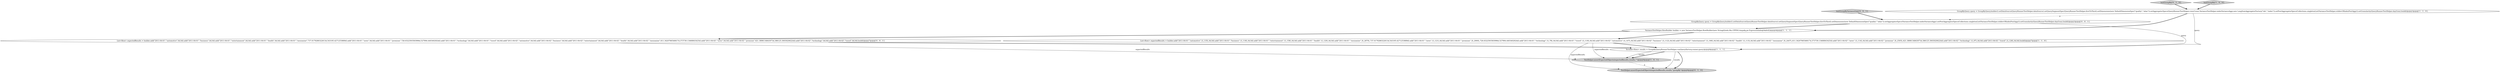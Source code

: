 digraph {
8 [style = filled, label = "testGroupByVarianceOnly['0', '0', '1']", fillcolor = lightgray, shape = diamond image = "AAA0AAABBB3BBB"];
0 [style = filled, label = "TestHelper.assertExpectedObjects(expectedResults,results,\"\")@@@9@@@['1', '0', '1']", fillcolor = lightgray, shape = ellipse image = "AAA0AAABBB1BBB"];
7 [style = filled, label = "testGroupBy['0', '1', '0']", fillcolor = lightgray, shape = diamond image = "AAA0AAABBB2BBB"];
2 [style = filled, label = "Iterable<Row> results = GroupByQueryRunnerTestHelper.runQuery(factory,runner,query)@@@8@@@['1', '1', '1']", fillcolor = white, shape = ellipse image = "AAA0AAABBB1BBB"];
4 [style = filled, label = "VarianceTestHelper.RowBuilder builder = new VarianceTestHelper.RowBuilder(new String((((edu.fdu.CPPDG.tinypdg.pe.ExpressionInfo@9a8c62)@@@4@@@['1', '1', '1']", fillcolor = white, shape = ellipse image = "AAA0AAABBB1BBB"];
3 [style = filled, label = "GroupByQuery query = GroupByQuery.builder().setDataSource(QueryRunnerTestHelper.dataSource).setQuerySegmentSpec(QueryRunnerTestHelper.firstToThird).setDimensions(new DefaultDimensionSpec(\"quality\",\"alias\")).setAggregatorSpecs(QueryRunnerTestHelper.rowsCount,VarianceTestHelper.indexVarianceAggr,new LongSumAggregatorFactory(\"idx\",\"index\")).setPostAggregatorSpecs(Collections.singletonList(VarianceTestHelper.stddevOfIndexPostAggr)).setGranularity(QueryRunnerTestHelper.dayGran).build()@@@3@@@['1', '1', '0']", fillcolor = white, shape = ellipse image = "AAA0AAABBB1BBB"];
5 [style = filled, label = "testGroupBy['1', '0', '0']", fillcolor = lightgray, shape = diamond image = "AAA0AAABBB1BBB"];
10 [style = filled, label = "GroupByQuery query = GroupByQuery.builder().setDataSource(QueryRunnerTestHelper.dataSource).setQuerySegmentSpec(QueryRunnerTestHelper.firstToThird).setDimensions(new DefaultDimensionSpec(\"quality\",\"alias\")).setAggregatorSpecs(VarianceTestHelper.indexVarianceAggr).setPostAggregatorSpecs(Collections.singletonList(VarianceTestHelper.stddevOfIndexPostAggr)).setGranularity(QueryRunnerTestHelper.dayGran).build()@@@3@@@['0', '0', '1']", fillcolor = white, shape = ellipse image = "AAA0AAABBB3BBB"];
9 [style = filled, label = "List<Row> expectedResults = builder.add(\"2011-04-01\",\"automotive\",0d,0d).add(\"2011-04-01\",\"business\",0d,0d).add(\"2011-04-01\",\"entertainment\",0d,0d).add(\"2011-04-01\",\"health\",0d,0d).add(\"2011-04-01\",\"mezzanine\",737.0179286322613d,543195.4271253889d).add(\"2011-04-01\",\"news\",0d,0d).add(\"2011-04-01\",\"premium\",726.6322593583996d,527994.4403402924d).add(\"2011-04-01\",\"technology\",0d,0d).add(\"2011-04-01\",\"travel\",0d,0d).add(\"2011-04-02\",\"automotive\",0d,0d).add(\"2011-04-02\",\"business\",0d,0d).add(\"2011-04-02\",\"entertainment\",0d,0d).add(\"2011-04-02\",\"health\",0d,0d).add(\"2011-04-02\",\"mezzanine\",611.3420766546617d,373739.13468843425d).add(\"2011-04-02\",\"news\",0d,0d).add(\"2011-04-02\",\"premium\",621.3898134843073d,386125.30030206224d).add(\"2011-04-02\",\"technology\",0d,0d).add(\"2011-04-02\",\"travel\",0d,0d).build()@@@7@@@['0', '0', '1']", fillcolor = white, shape = ellipse image = "AAA0AAABBB3BBB"];
1 [style = filled, label = "List<Row> expectedResults = builder.add(\"2011-04-01\",\"automotive\",1L,135L,0d,0d).add(\"2011-04-01\",\"business\",1L,118L,0d,0d).add(\"2011-04-01\",\"entertainment\",1L,158L,0d,0d).add(\"2011-04-01\",\"health\",1L,120L,0d,0d).add(\"2011-04-01\",\"mezzanine\",3L,2870L,737.0179286322613d,543195.4271253889d).add(\"2011-04-01\",\"news\",1L,121L,0d,0d).add(\"2011-04-01\",\"premium\",3L,2900L,726.6322593583996d,527994.4403402924d).add(\"2011-04-01\",\"technology\",1L,78L,0d,0d).add(\"2011-04-01\",\"travel\",1L,119L,0d,0d).add(\"2011-04-02\",\"automotive\",1L,147L,0d,0d).add(\"2011-04-02\",\"business\",1L,112L,0d,0d).add(\"2011-04-02\",\"entertainment\",1L,166L,0d,0d).add(\"2011-04-02\",\"health\",1L,113L,0d,0d).add(\"2011-04-02\",\"mezzanine\",3L,2447L,611.3420766546617d,373739.13468843425d).add(\"2011-04-02\",\"news\",1L,114L,0d,0d).add(\"2011-04-02\",\"premium\",3L,2505L,621.3898134843073d,386125.30030206224d).add(\"2011-04-02\",\"technology\",1L,97L,0d,0d).add(\"2011-04-02\",\"travel\",1L,126L,0d,0d).build()@@@7@@@['1', '1', '0']", fillcolor = white, shape = ellipse image = "AAA0AAABBB1BBB"];
6 [style = filled, label = "TestHelper.assertExpectedObjects(expectedResults,results,\"groupBy\")@@@9@@@['0', '1', '0']", fillcolor = lightgray, shape = ellipse image = "AAA1AAABBB2BBB"];
2->6 [style = bold, label=""];
1->0 [style = solid, label="expectedResults"];
2->0 [style = bold, label=""];
9->2 [style = bold, label=""];
5->3 [style = bold, label=""];
0->6 [style = dashed, label="0"];
10->2 [style = solid, label="query"];
9->0 [style = solid, label="expectedResults"];
1->6 [style = solid, label="expectedResults"];
10->4 [style = bold, label=""];
2->0 [style = solid, label="results"];
4->9 [style = bold, label=""];
3->10 [style = dashed, label="0"];
1->2 [style = bold, label=""];
3->4 [style = bold, label=""];
8->10 [style = bold, label=""];
3->2 [style = solid, label="query"];
4->1 [style = bold, label=""];
2->6 [style = solid, label="results"];
7->3 [style = bold, label=""];
}
